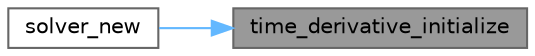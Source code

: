 digraph "time_derivative_initialize"
{
 // LATEX_PDF_SIZE
  bgcolor="transparent";
  edge [fontname=Helvetica,fontsize=10,labelfontname=Helvetica,labelfontsize=10];
  node [fontname=Helvetica,fontsize=10,shape=box,height=0.2,width=0.4];
  rankdir="RL";
  Node1 [label="time_derivative_initialize",height=0.2,width=0.4,color="gray40", fillcolor="grey60", style="filled", fontcolor="black",tooltip="Initialize the derivative."];
  Node1 -> Node2 [dir="back",color="steelblue1",style="solid"];
  Node2 [label="solver_new",height=0.2,width=0.4,color="grey40", fillcolor="white", style="filled",URL="$camp__solver_8c.html#a68b93bb3ad0a17bb25dba4061bbf52d8",tooltip="Get a new solver object."];
}
